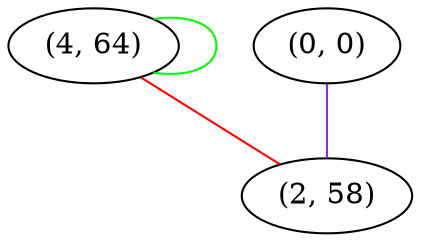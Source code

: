 graph "" {
"(4, 64)";
"(0, 0)";
"(2, 58)";
"(4, 64)" -- "(4, 64)"  [color=green, key=0, weight=2];
"(4, 64)" -- "(2, 58)"  [color=red, key=0, weight=1];
"(0, 0)" -- "(2, 58)"  [color=purple, key=0, weight=4];
}
